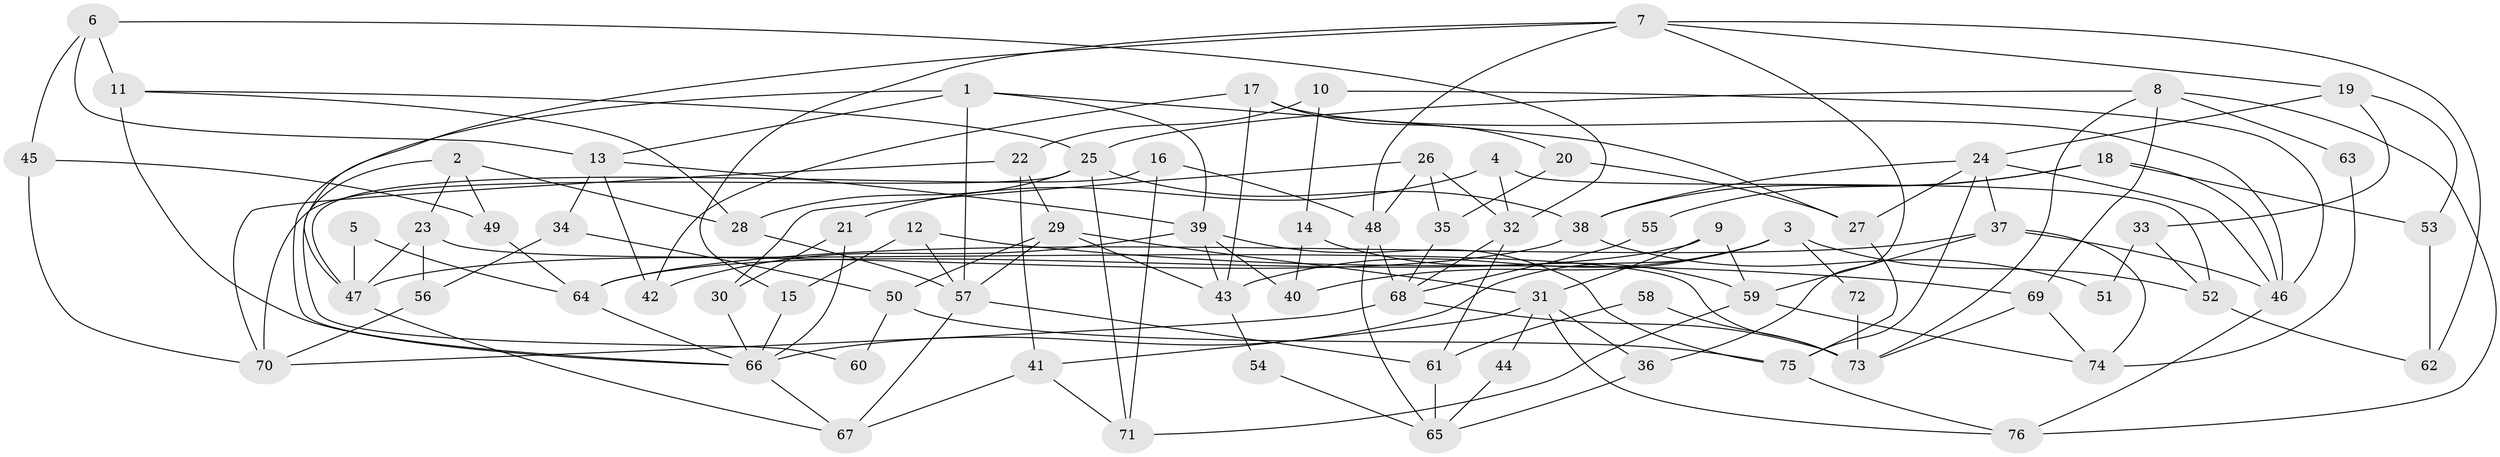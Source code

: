 // coarse degree distribution, {9: 0.03773584905660377, 4: 0.2641509433962264, 5: 0.18867924528301888, 3: 0.22641509433962265, 2: 0.11320754716981132, 6: 0.07547169811320754, 10: 0.05660377358490566, 14: 0.018867924528301886, 8: 0.018867924528301886}
// Generated by graph-tools (version 1.1) at 2025/18/03/04/25 18:18:41]
// undirected, 76 vertices, 152 edges
graph export_dot {
graph [start="1"]
  node [color=gray90,style=filled];
  1;
  2;
  3;
  4;
  5;
  6;
  7;
  8;
  9;
  10;
  11;
  12;
  13;
  14;
  15;
  16;
  17;
  18;
  19;
  20;
  21;
  22;
  23;
  24;
  25;
  26;
  27;
  28;
  29;
  30;
  31;
  32;
  33;
  34;
  35;
  36;
  37;
  38;
  39;
  40;
  41;
  42;
  43;
  44;
  45;
  46;
  47;
  48;
  49;
  50;
  51;
  52;
  53;
  54;
  55;
  56;
  57;
  58;
  59;
  60;
  61;
  62;
  63;
  64;
  65;
  66;
  67;
  68;
  69;
  70;
  71;
  72;
  73;
  74;
  75;
  76;
  1 -- 13;
  1 -- 27;
  1 -- 39;
  1 -- 57;
  1 -- 66;
  2 -- 23;
  2 -- 28;
  2 -- 49;
  2 -- 60;
  3 -- 43;
  3 -- 66;
  3 -- 40;
  3 -- 52;
  3 -- 72;
  4 -- 52;
  4 -- 21;
  4 -- 32;
  5 -- 47;
  5 -- 64;
  6 -- 11;
  6 -- 45;
  6 -- 13;
  6 -- 32;
  7 -- 48;
  7 -- 47;
  7 -- 15;
  7 -- 19;
  7 -- 36;
  7 -- 62;
  8 -- 69;
  8 -- 25;
  8 -- 63;
  8 -- 73;
  8 -- 76;
  9 -- 59;
  9 -- 64;
  9 -- 31;
  10 -- 22;
  10 -- 46;
  10 -- 14;
  11 -- 25;
  11 -- 66;
  11 -- 28;
  12 -- 69;
  12 -- 57;
  12 -- 15;
  13 -- 39;
  13 -- 34;
  13 -- 42;
  14 -- 40;
  14 -- 59;
  15 -- 66;
  16 -- 71;
  16 -- 47;
  16 -- 48;
  17 -- 42;
  17 -- 43;
  17 -- 20;
  17 -- 46;
  18 -- 38;
  18 -- 46;
  18 -- 53;
  18 -- 55;
  19 -- 24;
  19 -- 33;
  19 -- 53;
  20 -- 27;
  20 -- 35;
  21 -- 30;
  21 -- 66;
  22 -- 41;
  22 -- 29;
  22 -- 70;
  23 -- 73;
  23 -- 47;
  23 -- 56;
  24 -- 46;
  24 -- 75;
  24 -- 27;
  24 -- 37;
  24 -- 38;
  25 -- 70;
  25 -- 28;
  25 -- 38;
  25 -- 71;
  26 -- 32;
  26 -- 48;
  26 -- 30;
  26 -- 35;
  27 -- 75;
  28 -- 57;
  29 -- 57;
  29 -- 31;
  29 -- 43;
  29 -- 50;
  30 -- 66;
  31 -- 41;
  31 -- 36;
  31 -- 44;
  31 -- 76;
  32 -- 61;
  32 -- 68;
  33 -- 52;
  33 -- 51;
  34 -- 56;
  34 -- 50;
  35 -- 68;
  36 -- 65;
  37 -- 46;
  37 -- 59;
  37 -- 64;
  37 -- 74;
  38 -- 47;
  38 -- 51;
  39 -- 75;
  39 -- 40;
  39 -- 42;
  39 -- 43;
  41 -- 71;
  41 -- 67;
  43 -- 54;
  44 -- 65;
  45 -- 49;
  45 -- 70;
  46 -- 76;
  47 -- 67;
  48 -- 68;
  48 -- 65;
  49 -- 64;
  50 -- 60;
  50 -- 75;
  52 -- 62;
  53 -- 62;
  54 -- 65;
  55 -- 68;
  56 -- 70;
  57 -- 61;
  57 -- 67;
  58 -- 61;
  58 -- 73;
  59 -- 71;
  59 -- 74;
  61 -- 65;
  63 -- 74;
  64 -- 66;
  66 -- 67;
  68 -- 70;
  68 -- 73;
  69 -- 74;
  69 -- 73;
  72 -- 73;
  75 -- 76;
}
